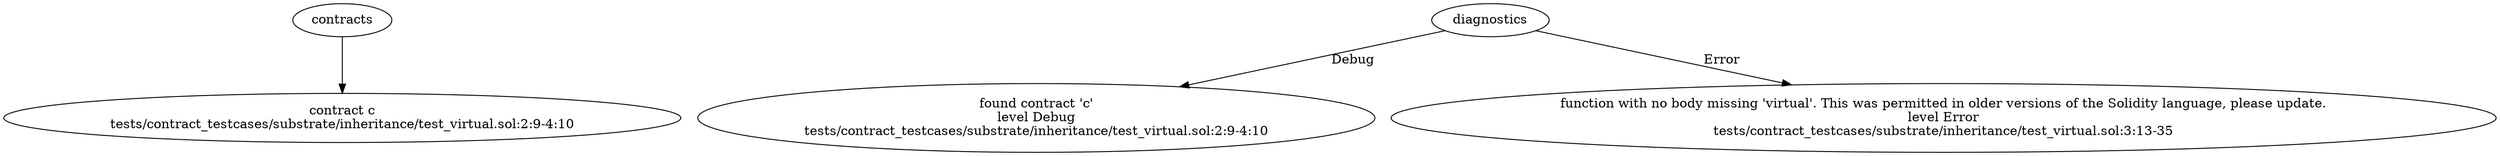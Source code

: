 strict digraph "tests/contract_testcases/substrate/inheritance/test_virtual.sol" {
	contract [label="contract c\ntests/contract_testcases/substrate/inheritance/test_virtual.sol:2:9-4:10"]
	diagnostic [label="found contract 'c'\nlevel Debug\ntests/contract_testcases/substrate/inheritance/test_virtual.sol:2:9-4:10"]
	diagnostic_5 [label="function with no body missing 'virtual'. This was permitted in older versions of the Solidity language, please update.\nlevel Error\ntests/contract_testcases/substrate/inheritance/test_virtual.sol:3:13-35"]
	contracts -> contract
	diagnostics -> diagnostic [label="Debug"]
	diagnostics -> diagnostic_5 [label="Error"]
}
